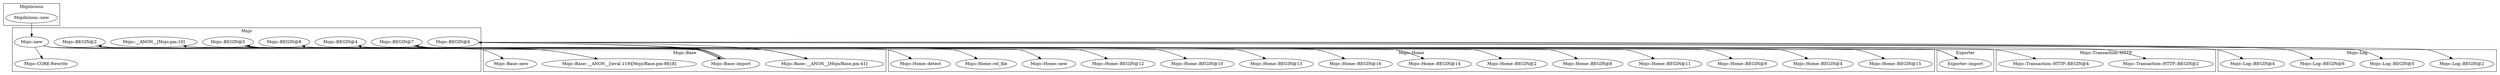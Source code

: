 digraph {
graph [overlap=false]
subgraph cluster_Exporter {
	label="Exporter";
	"Exporter::import";
}
subgraph cluster_Mojo_Home {
	label="Mojo::Home";
	"Mojo::Home::BEGIN@15";
	"Mojo::Home::detect";
	"Mojo::Home::new";
	"Mojo::Home::BEGIN@9";
	"Mojo::Home::BEGIN@11";
	"Mojo::Home::BEGIN@8";
	"Mojo::Home::BEGIN@2";
	"Mojo::Home::BEGIN@14";
	"Mojo::Home::BEGIN@16";
	"Mojo::Home::BEGIN@13";
	"Mojo::Home::BEGIN@10";
	"Mojo::Home::rel_file";
	"Mojo::Home::BEGIN@12";
	"Mojo::Home::BEGIN@4";
}
subgraph cluster_Mojo_Base {
	label="Mojo::Base";
	"Mojo::Base::__ANON__[Mojo/Base.pm:41]";
	"Mojo::Base::__ANON__[(eval 119)[Mojo/Base.pm:98]:8]";
	"Mojo::Base::new";
	"Mojo::Base::import";
}
subgraph cluster_Mojo_Transaction_HTTP {
	label="Mojo::Transaction::HTTP";
	"Mojo::Transaction::HTTP::BEGIN@2";
	"Mojo::Transaction::HTTP::BEGIN@4";
}
subgraph cluster_Mojo_Log {
	label="Mojo::Log";
	"Mojo::Log::BEGIN@6";
	"Mojo::Log::BEGIN@4";
	"Mojo::Log::BEGIN@2";
	"Mojo::Log::BEGIN@5";
}
subgraph cluster_Mojo {
	label="Mojo";
	"Mojo::BEGIN@5";
	"Mojo::CORE:ftewrite";
	"Mojo::BEGIN@8";
	"Mojo::BEGIN@4";
	"Mojo::BEGIN@7";
	"Mojo::__ANON__[Mojo.pm:10]";
	"Mojo::new";
	"Mojo::BEGIN@2";
	"Mojo::BEGIN@6";
}
subgraph cluster_Mojolicious {
	label="Mojolicious";
	"Mojolicious::new";
}
"Mojo::BEGIN@7" -> "Mojo::Transaction::HTTP::BEGIN@4";
"Mojo::Base::import" -> "Mojo::BEGIN@4";
"Mojo::BEGIN@5" -> "Mojo::Home::BEGIN@14";
"Mojo::BEGIN@4" -> "Exporter::import";
"Mojo::BEGIN@8" -> "Exporter::import";
"Mojo::Base::__ANON__[(eval 119)[Mojo/Base.pm:98]:8]" -> "Mojo::__ANON__[Mojo.pm:10]";
"Mojo::BEGIN@5" -> "Mojo::Home::BEGIN@4";
"Mojo::BEGIN@5" -> "Mojo::Home::BEGIN@8";
"Mojo::Base::import" -> "Mojo::BEGIN@8";
"Mojo::new" -> "Mojo::Home::rel_file";
"Mojo::BEGIN@6" -> "Mojo::Log::BEGIN@5";
"Mojo::BEGIN@6" -> "Mojo::Log::BEGIN@4";
"Mojo::BEGIN@5" -> "Mojo::Home::BEGIN@11";
"Mojo::BEGIN@5" -> "Mojo::Home::BEGIN@10";
"Mojo::Base::import" -> "Mojo::BEGIN@5";
"Mojo::BEGIN@6" -> "Mojo::Base::__ANON__[Mojo/Base.pm:41]";
"Mojo::BEGIN@5" -> "Mojo::Base::__ANON__[Mojo/Base.pm:41]";
"Mojo::BEGIN@5" -> "Mojo::Home::BEGIN@16";
"Mojo::BEGIN@6" -> "Mojo::Log::BEGIN@6";
"Mojolicious::new" -> "Mojo::new";
"Mojo::new" -> "Mojo::Home::detect";
"Mojo::BEGIN@5" -> "Mojo::Base::import";
"Mojo::BEGIN@7" -> "Mojo::Base::import";
"Mojo::BEGIN@2" -> "Mojo::Base::import";
"Mojo::BEGIN@6" -> "Mojo::Base::import";
"Mojo::Base::import" -> "Mojo::BEGIN@7";
"Mojo::BEGIN@7" -> "Mojo::Transaction::HTTP::BEGIN@2";
"Mojo::BEGIN@5" -> "Mojo::Home::BEGIN@9";
"Mojo::new" -> "Mojo::CORE:ftewrite";
"Mojo::BEGIN@5" -> "Mojo::Home::BEGIN@13";
"Mojo::BEGIN@5" -> "Mojo::Home::BEGIN@15";
"Mojo::new" -> "Mojo::Base::new";
"Mojo::Base::import" -> "Mojo::BEGIN@2";
"Mojo::Base::import" -> "Mojo::BEGIN@6";
"Mojo::__ANON__[Mojo.pm:10]" -> "Mojo::Home::new";
"Mojo::new" -> "Mojo::Base::__ANON__[(eval 119)[Mojo/Base.pm:98]:8]";
"Mojo::BEGIN@5" -> "Mojo::Home::BEGIN@2";
"Mojo::BEGIN@6" -> "Mojo::Log::BEGIN@2";
"Mojo::BEGIN@5" -> "Mojo::Home::BEGIN@12";
}
